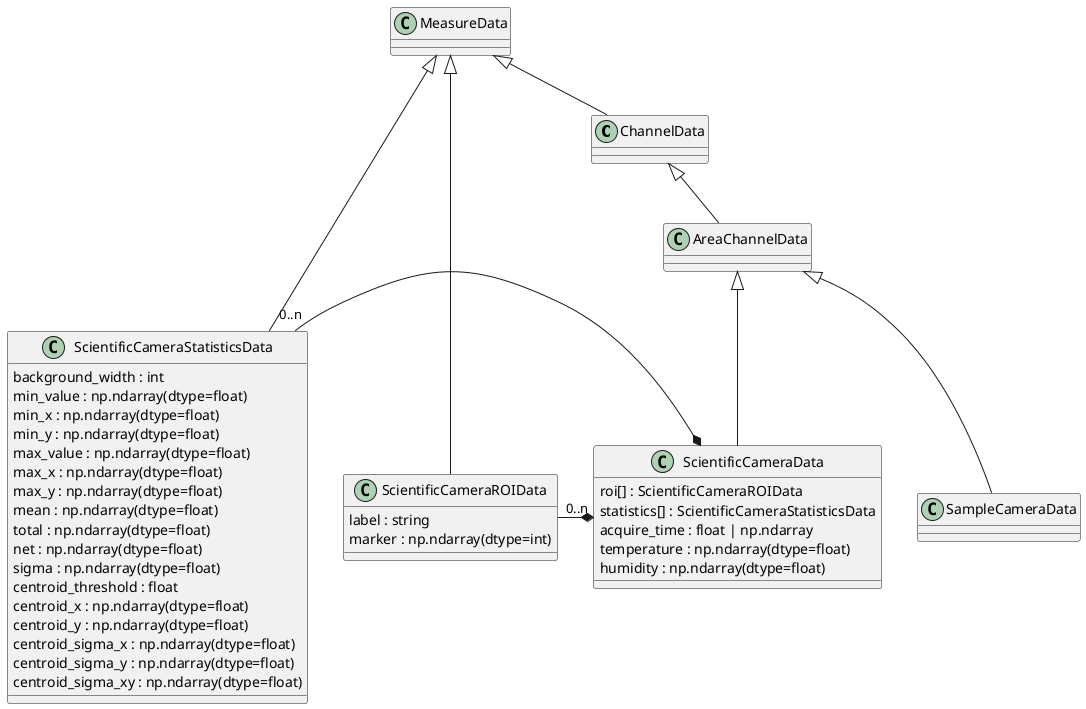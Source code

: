 @startuml
'https://plantuml.com/class-diagram

class ChannelData extends MeasureData

class AreaChannelData extends ChannelData

class SampleCameraData extends AreaChannelData {
}

class ScientificCameraData extends AreaChannelData {
    roi[] : ScientificCameraROIData
    statistics[] : ScientificCameraStatisticsData
    acquire_time : float | np.ndarray
    {field} temperature : np.ndarray(dtype=float)
    {field} humidity : np.ndarray(dtype=float)
}

together {
    class ScientificCameraData
    class ScientificCameraROIData
}

ScientificCameraStatisticsData -[hidden]> ScientificCameraROIData
ScientificCameraStatisticsData "0..n" -* ScientificCameraData
ScientificCameraROIData -[hidden]> ScientificCameraData
ScientificCameraROIData "0..n" -* ScientificCameraData
ScientificCameraROIData -[hidden]> ScientificCameraData

class ScientificCameraROIData extends MeasureData {
    {field} label : string
    {field} marker : np.ndarray(dtype=int)
}

class ScientificCameraStatisticsData extends MeasureData {
    background_width : int
    {field} min_value : np.ndarray(dtype=float)
    {field} min_x : np.ndarray(dtype=float)
    {field} min_y : np.ndarray(dtype=float)
    {field} max_value : np.ndarray(dtype=float)
    {field} max_x : np.ndarray(dtype=float)
    {field} max_y : np.ndarray(dtype=float)
    {field} mean : np.ndarray(dtype=float)
    {field} total : np.ndarray(dtype=float)
    {field} net : np.ndarray(dtype=float)
    {field} sigma : np.ndarray(dtype=float)
    centroid_threshold : float
    {field} centroid_x : np.ndarray(dtype=float)
    {field} centroid_y : np.ndarray(dtype=float)
    {field} centroid_sigma_x : np.ndarray(dtype=float)
    {field} centroid_sigma_y : np.ndarray(dtype=float)
    {field} centroid_sigma_xy : np.ndarray(dtype=float)
}

@enduml